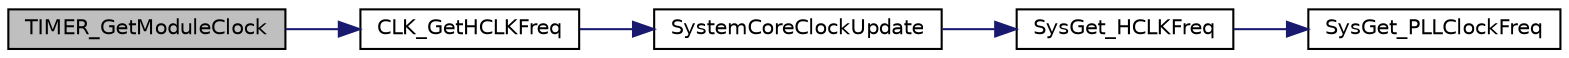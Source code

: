 digraph "TIMER_GetModuleClock"
{
 // LATEX_PDF_SIZE
  edge [fontname="Helvetica",fontsize="10",labelfontname="Helvetica",labelfontsize="10"];
  node [fontname="Helvetica",fontsize="10",shape=record];
  rankdir="LR";
  Node1 [label="TIMER_GetModuleClock",height=0.2,width=0.4,color="black", fillcolor="grey75", style="filled", fontcolor="black",tooltip="This API is used to get the clock frequency of Timer."];
  Node1 -> Node2 [color="midnightblue",fontsize="10",style="solid",fontname="Helvetica"];
  Node2 [label="CLK_GetHCLKFreq",height=0.2,width=0.4,color="black", fillcolor="white", style="filled",URL="$d5/d72/group___n_a_n_o1_x2___c_l_k___e_x_p_o_r_t_e_d___f_u_n_c_t_i_o_n_s.html#ga27ded0f4435751be979927718884488f",tooltip="This function get HCLK frequency. The frequency unit is Hz."];
  Node2 -> Node3 [color="midnightblue",fontsize="10",style="solid",fontname="Helvetica"];
  Node3 [label="SystemCoreClockUpdate",height=0.2,width=0.4,color="black", fillcolor="white", style="filled",URL="$d5/d7e/system___nano1_x2_series_8c.html#ae0c36a9591fe6e9c45ecb21a794f0f0f",tooltip="Updates the SystemCoreClock with current core Clock retrieved from CPU registers."];
  Node3 -> Node4 [color="midnightblue",fontsize="10",style="solid",fontname="Helvetica"];
  Node4 [label="SysGet_HCLKFreq",height=0.2,width=0.4,color="black", fillcolor="white", style="filled",URL="$d5/d7e/system___nano1_x2_series_8c.html#aca6d5b465c5468d7dc1f3675e834c1b9",tooltip="Get current HCLK clock frequency."];
  Node4 -> Node5 [color="midnightblue",fontsize="10",style="solid",fontname="Helvetica"];
  Node5 [label="SysGet_PLLClockFreq",height=0.2,width=0.4,color="black", fillcolor="white", style="filled",URL="$dc/d49/group___n_a_n_o1_x2___u_a_r_t___e_x_p_o_r_t_e_d___f_u_n_c_t_i_o_n_s.html#gad0eab36ae6ce25e23219dc6a1e8fa73a",tooltip="Calculate current PLL clock frequency."];
}
